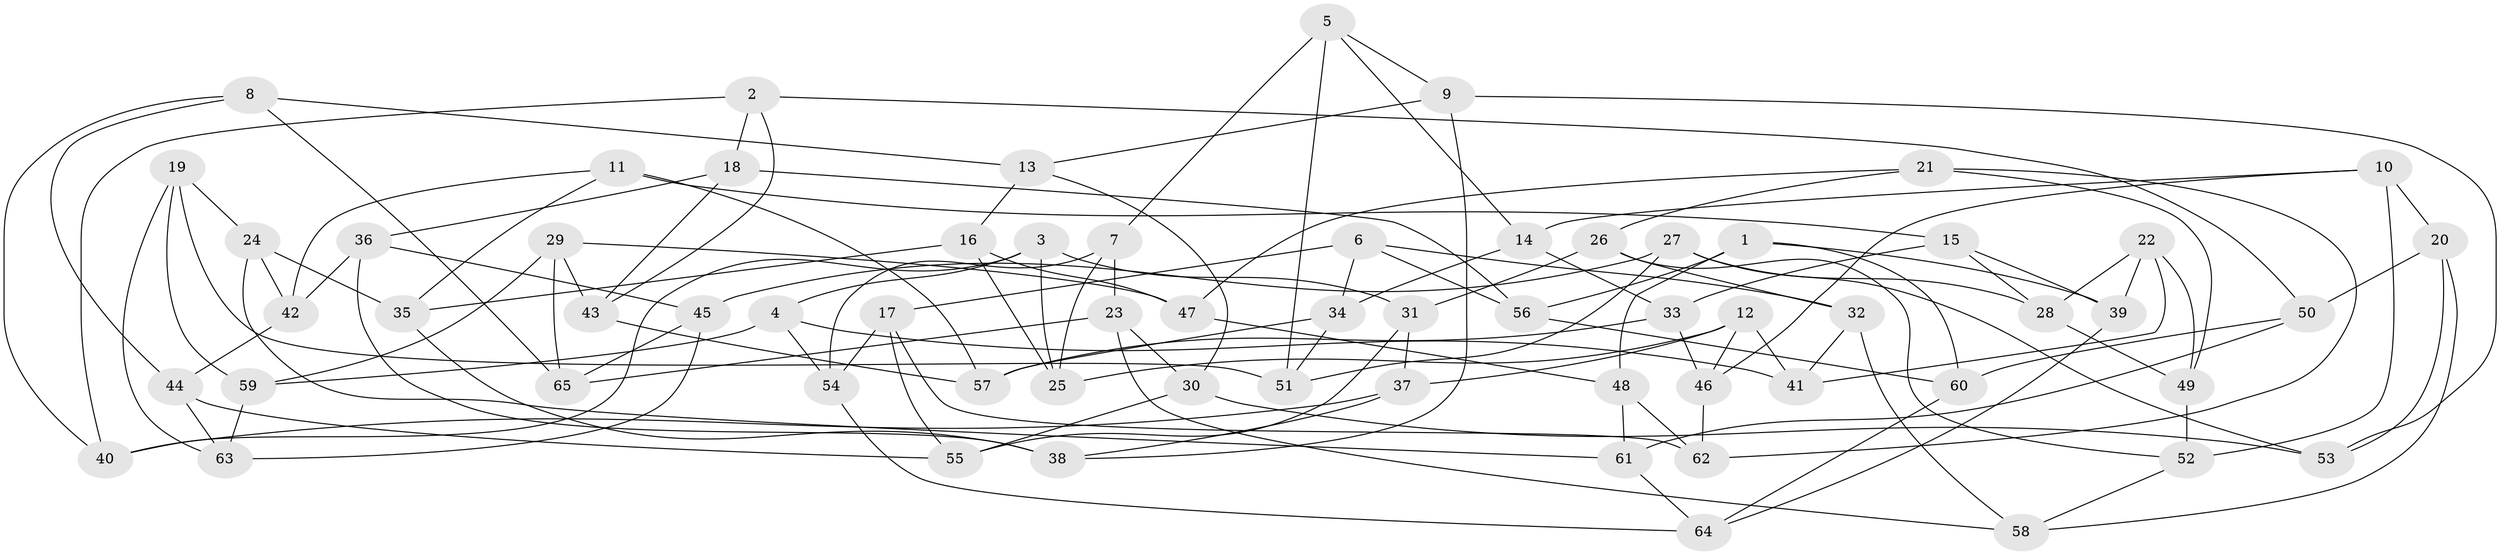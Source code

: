 // coarse degree distribution, {6: 0.21875, 7: 0.09375, 4: 0.40625, 9: 0.03125, 8: 0.09375, 10: 0.03125, 11: 0.03125, 3: 0.0625, 5: 0.03125}
// Generated by graph-tools (version 1.1) at 2025/20/03/04/25 18:20:58]
// undirected, 65 vertices, 130 edges
graph export_dot {
graph [start="1"]
  node [color=gray90,style=filled];
  1;
  2;
  3;
  4;
  5;
  6;
  7;
  8;
  9;
  10;
  11;
  12;
  13;
  14;
  15;
  16;
  17;
  18;
  19;
  20;
  21;
  22;
  23;
  24;
  25;
  26;
  27;
  28;
  29;
  30;
  31;
  32;
  33;
  34;
  35;
  36;
  37;
  38;
  39;
  40;
  41;
  42;
  43;
  44;
  45;
  46;
  47;
  48;
  49;
  50;
  51;
  52;
  53;
  54;
  55;
  56;
  57;
  58;
  59;
  60;
  61;
  62;
  63;
  64;
  65;
  1 -- 48;
  1 -- 60;
  1 -- 39;
  1 -- 56;
  2 -- 43;
  2 -- 18;
  2 -- 50;
  2 -- 40;
  3 -- 4;
  3 -- 25;
  3 -- 31;
  3 -- 40;
  4 -- 54;
  4 -- 59;
  4 -- 41;
  5 -- 9;
  5 -- 14;
  5 -- 51;
  5 -- 7;
  6 -- 17;
  6 -- 56;
  6 -- 34;
  6 -- 32;
  7 -- 54;
  7 -- 25;
  7 -- 23;
  8 -- 13;
  8 -- 40;
  8 -- 65;
  8 -- 44;
  9 -- 53;
  9 -- 13;
  9 -- 38;
  10 -- 20;
  10 -- 14;
  10 -- 52;
  10 -- 46;
  11 -- 15;
  11 -- 42;
  11 -- 57;
  11 -- 35;
  12 -- 46;
  12 -- 37;
  12 -- 41;
  12 -- 25;
  13 -- 16;
  13 -- 30;
  14 -- 33;
  14 -- 34;
  15 -- 39;
  15 -- 33;
  15 -- 28;
  16 -- 35;
  16 -- 25;
  16 -- 47;
  17 -- 55;
  17 -- 54;
  17 -- 62;
  18 -- 43;
  18 -- 36;
  18 -- 56;
  19 -- 51;
  19 -- 59;
  19 -- 24;
  19 -- 63;
  20 -- 50;
  20 -- 53;
  20 -- 58;
  21 -- 62;
  21 -- 47;
  21 -- 26;
  21 -- 49;
  22 -- 28;
  22 -- 41;
  22 -- 49;
  22 -- 39;
  23 -- 65;
  23 -- 30;
  23 -- 58;
  24 -- 61;
  24 -- 42;
  24 -- 35;
  26 -- 32;
  26 -- 52;
  26 -- 31;
  27 -- 45;
  27 -- 28;
  27 -- 53;
  27 -- 51;
  28 -- 49;
  29 -- 47;
  29 -- 43;
  29 -- 65;
  29 -- 59;
  30 -- 53;
  30 -- 55;
  31 -- 37;
  31 -- 55;
  32 -- 58;
  32 -- 41;
  33 -- 57;
  33 -- 46;
  34 -- 57;
  34 -- 51;
  35 -- 38;
  36 -- 45;
  36 -- 42;
  36 -- 38;
  37 -- 40;
  37 -- 38;
  39 -- 64;
  42 -- 44;
  43 -- 57;
  44 -- 55;
  44 -- 63;
  45 -- 65;
  45 -- 63;
  46 -- 62;
  47 -- 48;
  48 -- 62;
  48 -- 61;
  49 -- 52;
  50 -- 61;
  50 -- 60;
  52 -- 58;
  54 -- 64;
  56 -- 60;
  59 -- 63;
  60 -- 64;
  61 -- 64;
}
